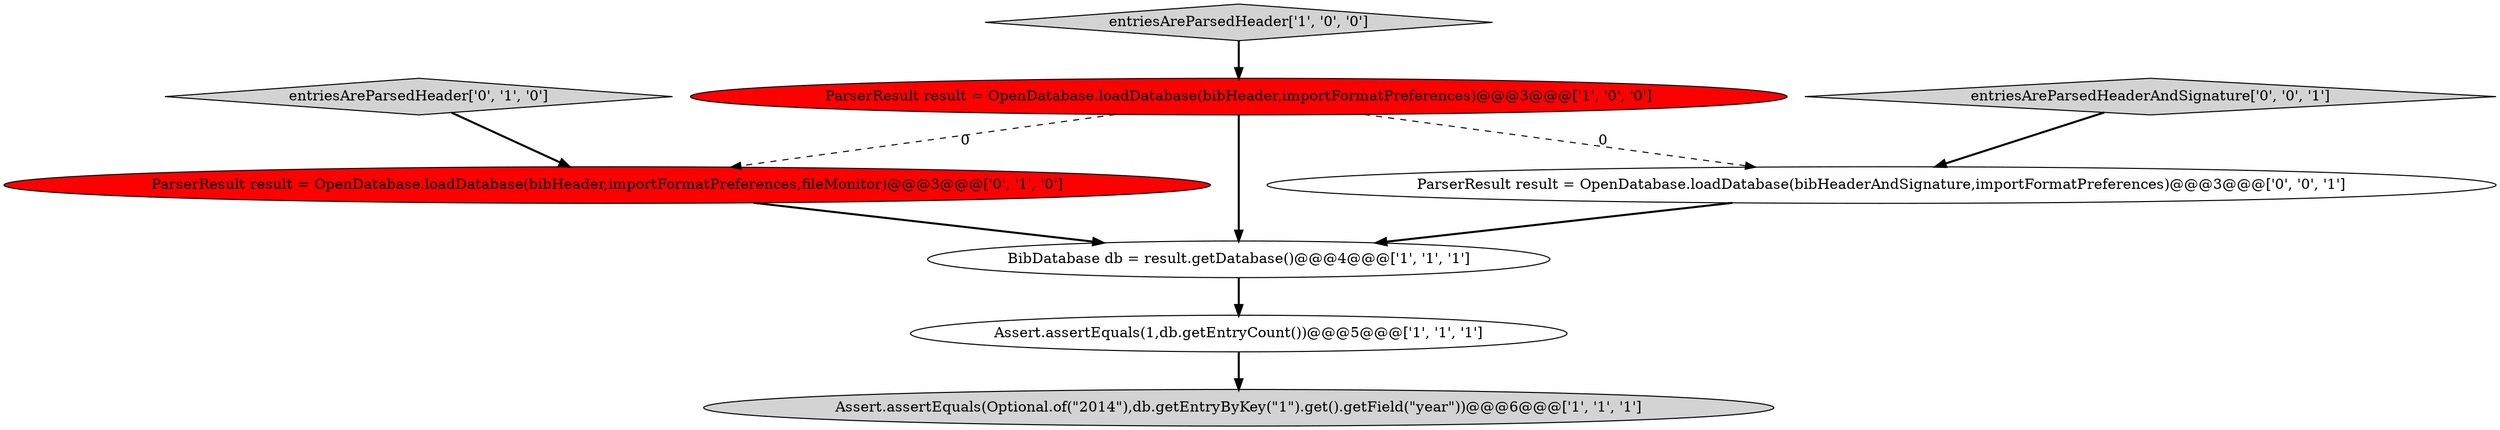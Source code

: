 digraph {
0 [style = filled, label = "Assert.assertEquals(1,db.getEntryCount())@@@5@@@['1', '1', '1']", fillcolor = white, shape = ellipse image = "AAA0AAABBB1BBB"];
7 [style = filled, label = "entriesAreParsedHeaderAndSignature['0', '0', '1']", fillcolor = lightgray, shape = diamond image = "AAA0AAABBB3BBB"];
5 [style = filled, label = "entriesAreParsedHeader['0', '1', '0']", fillcolor = lightgray, shape = diamond image = "AAA0AAABBB2BBB"];
1 [style = filled, label = "BibDatabase db = result.getDatabase()@@@4@@@['1', '1', '1']", fillcolor = white, shape = ellipse image = "AAA0AAABBB1BBB"];
2 [style = filled, label = "ParserResult result = OpenDatabase.loadDatabase(bibHeader,importFormatPreferences)@@@3@@@['1', '0', '0']", fillcolor = red, shape = ellipse image = "AAA1AAABBB1BBB"];
6 [style = filled, label = "ParserResult result = OpenDatabase.loadDatabase(bibHeader,importFormatPreferences,fileMonitor)@@@3@@@['0', '1', '0']", fillcolor = red, shape = ellipse image = "AAA1AAABBB2BBB"];
3 [style = filled, label = "Assert.assertEquals(Optional.of(\"2014\"),db.getEntryByKey(\"1\").get().getField(\"year\"))@@@6@@@['1', '1', '1']", fillcolor = lightgray, shape = ellipse image = "AAA0AAABBB1BBB"];
4 [style = filled, label = "entriesAreParsedHeader['1', '0', '0']", fillcolor = lightgray, shape = diamond image = "AAA0AAABBB1BBB"];
8 [style = filled, label = "ParserResult result = OpenDatabase.loadDatabase(bibHeaderAndSignature,importFormatPreferences)@@@3@@@['0', '0', '1']", fillcolor = white, shape = ellipse image = "AAA0AAABBB3BBB"];
0->3 [style = bold, label=""];
8->1 [style = bold, label=""];
6->1 [style = bold, label=""];
1->0 [style = bold, label=""];
4->2 [style = bold, label=""];
5->6 [style = bold, label=""];
7->8 [style = bold, label=""];
2->8 [style = dashed, label="0"];
2->1 [style = bold, label=""];
2->6 [style = dashed, label="0"];
}
